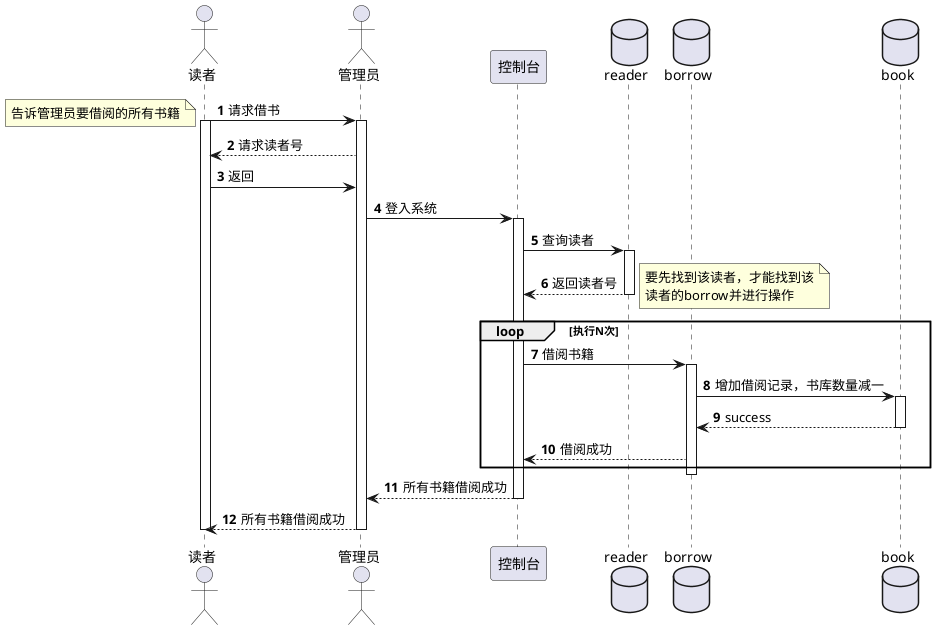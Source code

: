 @startuml
autonumber
actor 读者 as d
actor 管理员 as g
participant 控制台 as c
database reader as r
database borrow as b
database book
d->g:请求借书
activate d
note left:告诉管理员要借阅的所有书籍
activate g
g-->d:请求读者号
d->g:返回
g->c:登入系统
activate c
c->r:查询读者
activate r
r-->c:返回读者号
deactivate r
note right:要先找到该读者，才能找到该\n读者的borrow并进行操作
loop 执行N次
c->b:借阅书籍
activate b
b->book:增加借阅记录，书库数量减一
activate book
book-->b:success
deactivate book
b-->c:借阅成功
end
deactivate b
c-->g:所有书籍借阅成功
deactivate c
g-->d:所有书籍借阅成功
deactivate g
deactivate d
@enduml